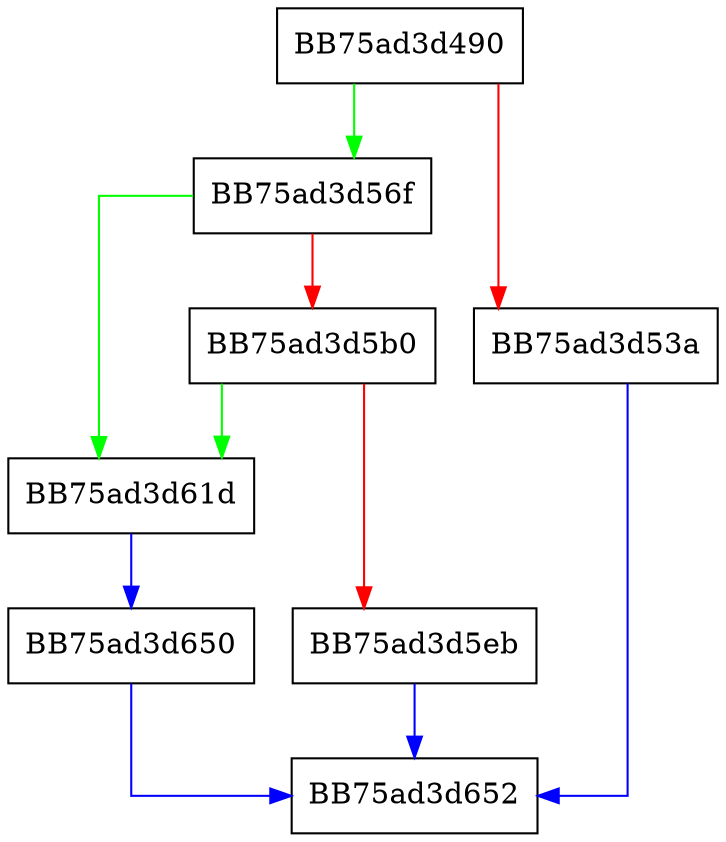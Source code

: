 digraph IsValidObpRootDirectoryObject {
  node [shape="box"];
  graph [splines=ortho];
  BB75ad3d490 -> BB75ad3d56f [color="green"];
  BB75ad3d490 -> BB75ad3d53a [color="red"];
  BB75ad3d53a -> BB75ad3d652 [color="blue"];
  BB75ad3d56f -> BB75ad3d61d [color="green"];
  BB75ad3d56f -> BB75ad3d5b0 [color="red"];
  BB75ad3d5b0 -> BB75ad3d61d [color="green"];
  BB75ad3d5b0 -> BB75ad3d5eb [color="red"];
  BB75ad3d5eb -> BB75ad3d652 [color="blue"];
  BB75ad3d61d -> BB75ad3d650 [color="blue"];
  BB75ad3d650 -> BB75ad3d652 [color="blue"];
}